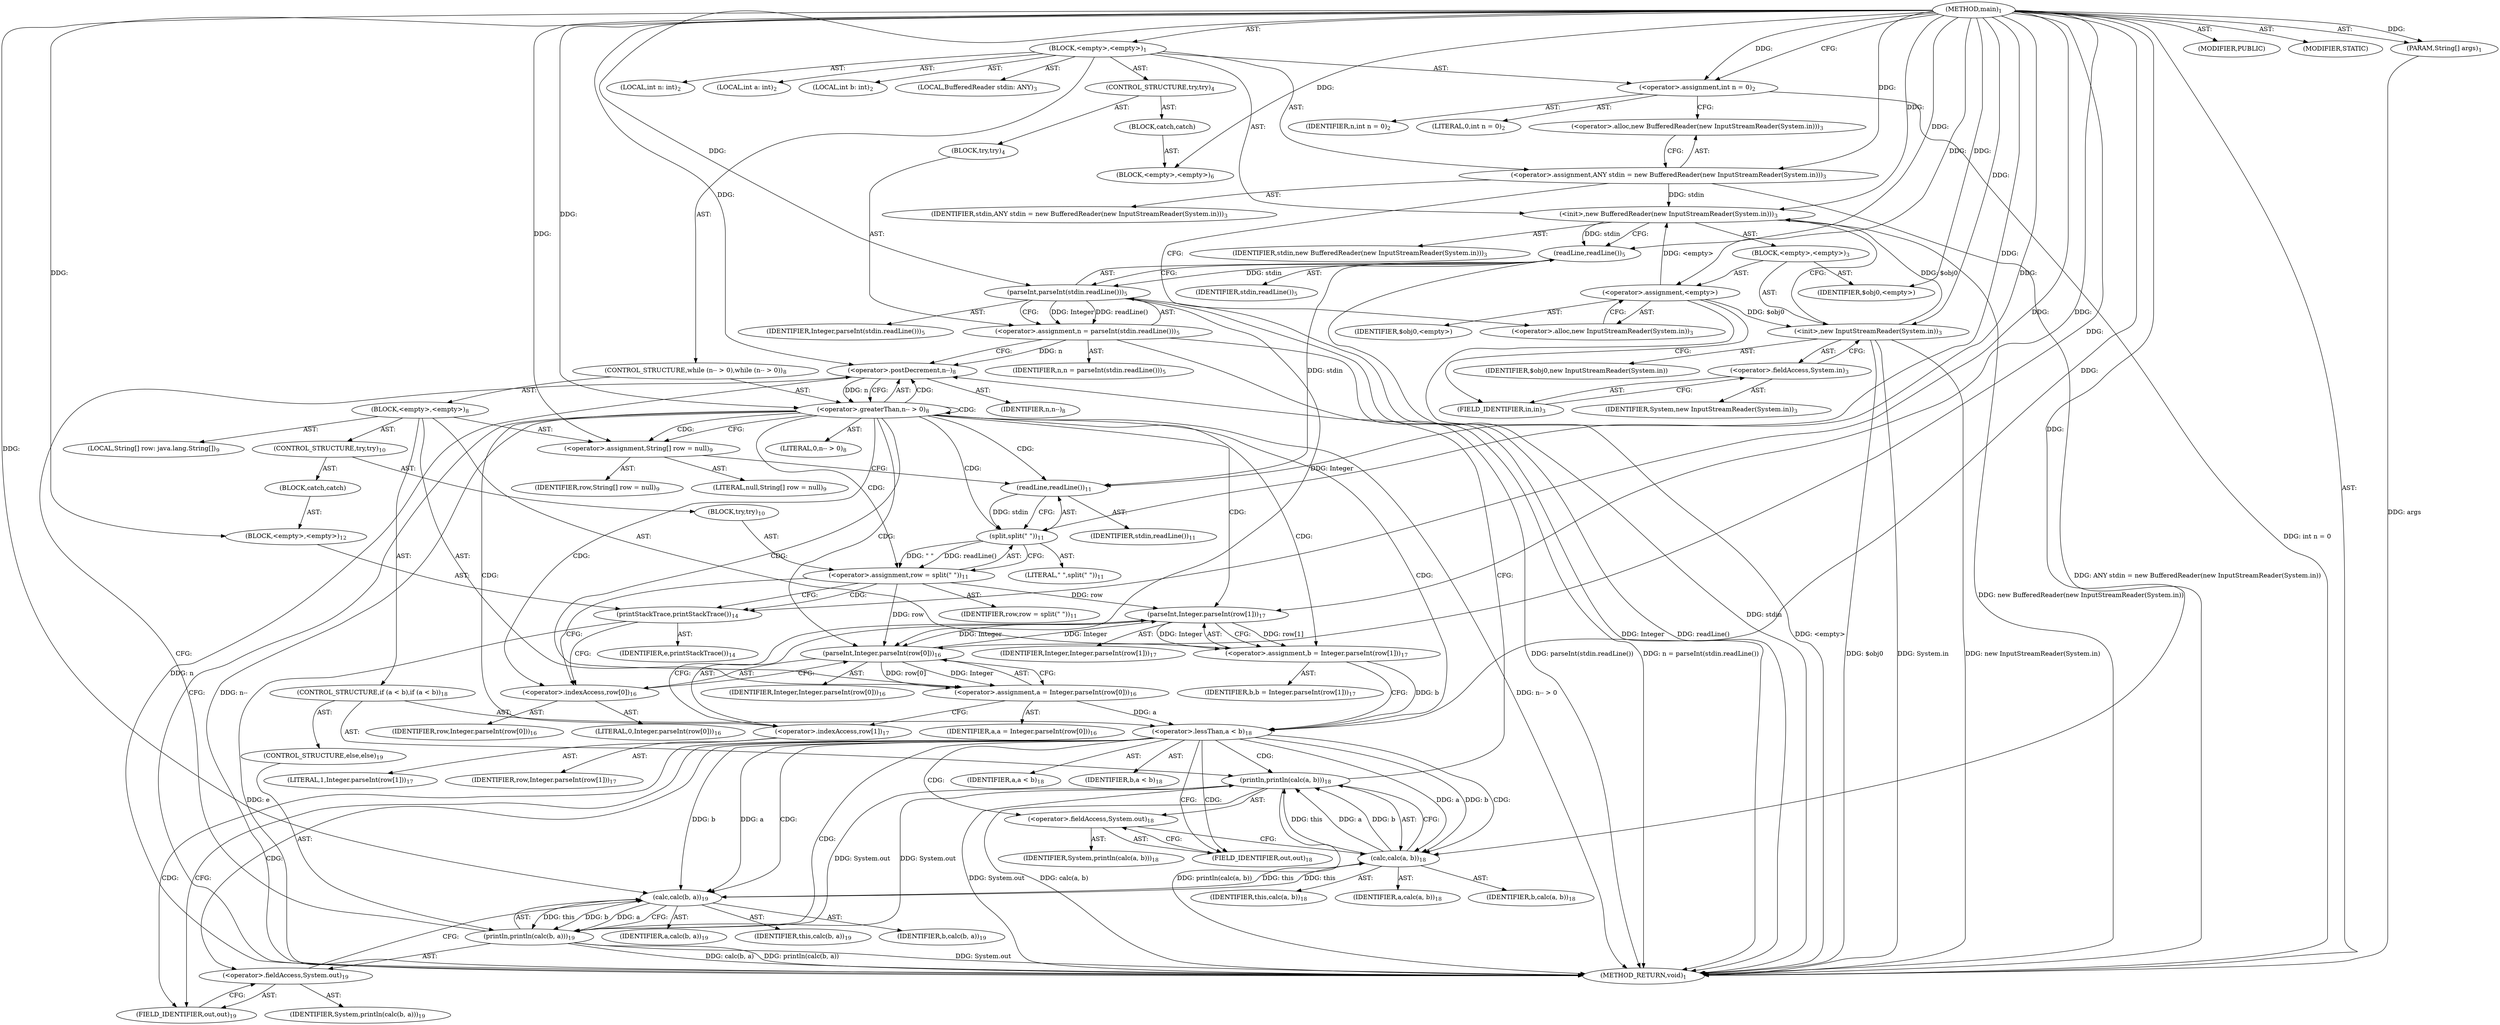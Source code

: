 digraph "main" {  
"19" [label = <(METHOD,main)<SUB>1</SUB>> ]
"20" [label = <(PARAM,String[] args)<SUB>1</SUB>> ]
"21" [label = <(BLOCK,&lt;empty&gt;,&lt;empty&gt;)<SUB>1</SUB>> ]
"22" [label = <(LOCAL,int n: int)<SUB>2</SUB>> ]
"23" [label = <(LOCAL,int a: int)<SUB>2</SUB>> ]
"24" [label = <(LOCAL,int b: int)<SUB>2</SUB>> ]
"25" [label = <(&lt;operator&gt;.assignment,int n = 0)<SUB>2</SUB>> ]
"26" [label = <(IDENTIFIER,n,int n = 0)<SUB>2</SUB>> ]
"27" [label = <(LITERAL,0,int n = 0)<SUB>2</SUB>> ]
"4" [label = <(LOCAL,BufferedReader stdin: ANY)<SUB>3</SUB>> ]
"28" [label = <(&lt;operator&gt;.assignment,ANY stdin = new BufferedReader(new InputStreamReader(System.in)))<SUB>3</SUB>> ]
"29" [label = <(IDENTIFIER,stdin,ANY stdin = new BufferedReader(new InputStreamReader(System.in)))<SUB>3</SUB>> ]
"30" [label = <(&lt;operator&gt;.alloc,new BufferedReader(new InputStreamReader(System.in)))<SUB>3</SUB>> ]
"31" [label = <(&lt;init&gt;,new BufferedReader(new InputStreamReader(System.in)))<SUB>3</SUB>> ]
"3" [label = <(IDENTIFIER,stdin,new BufferedReader(new InputStreamReader(System.in)))<SUB>3</SUB>> ]
"32" [label = <(BLOCK,&lt;empty&gt;,&lt;empty&gt;)<SUB>3</SUB>> ]
"33" [label = <(&lt;operator&gt;.assignment,&lt;empty&gt;)> ]
"34" [label = <(IDENTIFIER,$obj0,&lt;empty&gt;)> ]
"35" [label = <(&lt;operator&gt;.alloc,new InputStreamReader(System.in))<SUB>3</SUB>> ]
"36" [label = <(&lt;init&gt;,new InputStreamReader(System.in))<SUB>3</SUB>> ]
"37" [label = <(IDENTIFIER,$obj0,new InputStreamReader(System.in))> ]
"38" [label = <(&lt;operator&gt;.fieldAccess,System.in)<SUB>3</SUB>> ]
"39" [label = <(IDENTIFIER,System,new InputStreamReader(System.in))<SUB>3</SUB>> ]
"40" [label = <(FIELD_IDENTIFIER,in,in)<SUB>3</SUB>> ]
"41" [label = <(IDENTIFIER,$obj0,&lt;empty&gt;)> ]
"42" [label = <(CONTROL_STRUCTURE,try,try)<SUB>4</SUB>> ]
"43" [label = <(BLOCK,try,try)<SUB>4</SUB>> ]
"44" [label = <(&lt;operator&gt;.assignment,n = parseInt(stdin.readLine()))<SUB>5</SUB>> ]
"45" [label = <(IDENTIFIER,n,n = parseInt(stdin.readLine()))<SUB>5</SUB>> ]
"46" [label = <(parseInt,parseInt(stdin.readLine()))<SUB>5</SUB>> ]
"47" [label = <(IDENTIFIER,Integer,parseInt(stdin.readLine()))<SUB>5</SUB>> ]
"48" [label = <(readLine,readLine())<SUB>5</SUB>> ]
"49" [label = <(IDENTIFIER,stdin,readLine())<SUB>5</SUB>> ]
"50" [label = <(BLOCK,catch,catch)> ]
"51" [label = <(BLOCK,&lt;empty&gt;,&lt;empty&gt;)<SUB>6</SUB>> ]
"52" [label = <(CONTROL_STRUCTURE,while (n-- &gt; 0),while (n-- &gt; 0))<SUB>8</SUB>> ]
"53" [label = <(&lt;operator&gt;.greaterThan,n-- &gt; 0)<SUB>8</SUB>> ]
"54" [label = <(&lt;operator&gt;.postDecrement,n--)<SUB>8</SUB>> ]
"55" [label = <(IDENTIFIER,n,n--)<SUB>8</SUB>> ]
"56" [label = <(LITERAL,0,n-- &gt; 0)<SUB>8</SUB>> ]
"57" [label = <(BLOCK,&lt;empty&gt;,&lt;empty&gt;)<SUB>8</SUB>> ]
"58" [label = <(LOCAL,String[] row: java.lang.String[])<SUB>9</SUB>> ]
"59" [label = <(&lt;operator&gt;.assignment,String[] row = null)<SUB>9</SUB>> ]
"60" [label = <(IDENTIFIER,row,String[] row = null)<SUB>9</SUB>> ]
"61" [label = <(LITERAL,null,String[] row = null)<SUB>9</SUB>> ]
"62" [label = <(CONTROL_STRUCTURE,try,try)<SUB>10</SUB>> ]
"63" [label = <(BLOCK,try,try)<SUB>10</SUB>> ]
"64" [label = <(&lt;operator&gt;.assignment,row = split(&quot; &quot;))<SUB>11</SUB>> ]
"65" [label = <(IDENTIFIER,row,row = split(&quot; &quot;))<SUB>11</SUB>> ]
"66" [label = <(split,split(&quot; &quot;))<SUB>11</SUB>> ]
"67" [label = <(readLine,readLine())<SUB>11</SUB>> ]
"68" [label = <(IDENTIFIER,stdin,readLine())<SUB>11</SUB>> ]
"69" [label = <(LITERAL,&quot; &quot;,split(&quot; &quot;))<SUB>11</SUB>> ]
"70" [label = <(BLOCK,catch,catch)> ]
"71" [label = <(BLOCK,&lt;empty&gt;,&lt;empty&gt;)<SUB>12</SUB>> ]
"72" [label = <(printStackTrace,printStackTrace())<SUB>14</SUB>> ]
"73" [label = <(IDENTIFIER,e,printStackTrace())<SUB>14</SUB>> ]
"74" [label = <(&lt;operator&gt;.assignment,a = Integer.parseInt(row[0]))<SUB>16</SUB>> ]
"75" [label = <(IDENTIFIER,a,a = Integer.parseInt(row[0]))<SUB>16</SUB>> ]
"76" [label = <(parseInt,Integer.parseInt(row[0]))<SUB>16</SUB>> ]
"77" [label = <(IDENTIFIER,Integer,Integer.parseInt(row[0]))<SUB>16</SUB>> ]
"78" [label = <(&lt;operator&gt;.indexAccess,row[0])<SUB>16</SUB>> ]
"79" [label = <(IDENTIFIER,row,Integer.parseInt(row[0]))<SUB>16</SUB>> ]
"80" [label = <(LITERAL,0,Integer.parseInt(row[0]))<SUB>16</SUB>> ]
"81" [label = <(&lt;operator&gt;.assignment,b = Integer.parseInt(row[1]))<SUB>17</SUB>> ]
"82" [label = <(IDENTIFIER,b,b = Integer.parseInt(row[1]))<SUB>17</SUB>> ]
"83" [label = <(parseInt,Integer.parseInt(row[1]))<SUB>17</SUB>> ]
"84" [label = <(IDENTIFIER,Integer,Integer.parseInt(row[1]))<SUB>17</SUB>> ]
"85" [label = <(&lt;operator&gt;.indexAccess,row[1])<SUB>17</SUB>> ]
"86" [label = <(IDENTIFIER,row,Integer.parseInt(row[1]))<SUB>17</SUB>> ]
"87" [label = <(LITERAL,1,Integer.parseInt(row[1]))<SUB>17</SUB>> ]
"88" [label = <(CONTROL_STRUCTURE,if (a &lt; b),if (a &lt; b))<SUB>18</SUB>> ]
"89" [label = <(&lt;operator&gt;.lessThan,a &lt; b)<SUB>18</SUB>> ]
"90" [label = <(IDENTIFIER,a,a &lt; b)<SUB>18</SUB>> ]
"91" [label = <(IDENTIFIER,b,a &lt; b)<SUB>18</SUB>> ]
"92" [label = <(println,println(calc(a, b)))<SUB>18</SUB>> ]
"93" [label = <(&lt;operator&gt;.fieldAccess,System.out)<SUB>18</SUB>> ]
"94" [label = <(IDENTIFIER,System,println(calc(a, b)))<SUB>18</SUB>> ]
"95" [label = <(FIELD_IDENTIFIER,out,out)<SUB>18</SUB>> ]
"96" [label = <(calc,calc(a, b))<SUB>18</SUB>> ]
"97" [label = <(IDENTIFIER,this,calc(a, b))<SUB>18</SUB>> ]
"98" [label = <(IDENTIFIER,a,calc(a, b))<SUB>18</SUB>> ]
"99" [label = <(IDENTIFIER,b,calc(a, b))<SUB>18</SUB>> ]
"100" [label = <(CONTROL_STRUCTURE,else,else)<SUB>19</SUB>> ]
"101" [label = <(println,println(calc(b, a)))<SUB>19</SUB>> ]
"102" [label = <(&lt;operator&gt;.fieldAccess,System.out)<SUB>19</SUB>> ]
"103" [label = <(IDENTIFIER,System,println(calc(b, a)))<SUB>19</SUB>> ]
"104" [label = <(FIELD_IDENTIFIER,out,out)<SUB>19</SUB>> ]
"105" [label = <(calc,calc(b, a))<SUB>19</SUB>> ]
"106" [label = <(IDENTIFIER,this,calc(b, a))<SUB>19</SUB>> ]
"107" [label = <(IDENTIFIER,b,calc(b, a))<SUB>19</SUB>> ]
"108" [label = <(IDENTIFIER,a,calc(b, a))<SUB>19</SUB>> ]
"109" [label = <(MODIFIER,PUBLIC)> ]
"110" [label = <(MODIFIER,STATIC)> ]
"111" [label = <(METHOD_RETURN,void)<SUB>1</SUB>> ]
  "19" -> "20"  [ label = "AST: "] 
  "19" -> "21"  [ label = "AST: "] 
  "19" -> "109"  [ label = "AST: "] 
  "19" -> "110"  [ label = "AST: "] 
  "19" -> "111"  [ label = "AST: "] 
  "21" -> "22"  [ label = "AST: "] 
  "21" -> "23"  [ label = "AST: "] 
  "21" -> "24"  [ label = "AST: "] 
  "21" -> "25"  [ label = "AST: "] 
  "21" -> "4"  [ label = "AST: "] 
  "21" -> "28"  [ label = "AST: "] 
  "21" -> "31"  [ label = "AST: "] 
  "21" -> "42"  [ label = "AST: "] 
  "21" -> "52"  [ label = "AST: "] 
  "25" -> "26"  [ label = "AST: "] 
  "25" -> "27"  [ label = "AST: "] 
  "28" -> "29"  [ label = "AST: "] 
  "28" -> "30"  [ label = "AST: "] 
  "31" -> "3"  [ label = "AST: "] 
  "31" -> "32"  [ label = "AST: "] 
  "32" -> "33"  [ label = "AST: "] 
  "32" -> "36"  [ label = "AST: "] 
  "32" -> "41"  [ label = "AST: "] 
  "33" -> "34"  [ label = "AST: "] 
  "33" -> "35"  [ label = "AST: "] 
  "36" -> "37"  [ label = "AST: "] 
  "36" -> "38"  [ label = "AST: "] 
  "38" -> "39"  [ label = "AST: "] 
  "38" -> "40"  [ label = "AST: "] 
  "42" -> "43"  [ label = "AST: "] 
  "42" -> "50"  [ label = "AST: "] 
  "43" -> "44"  [ label = "AST: "] 
  "44" -> "45"  [ label = "AST: "] 
  "44" -> "46"  [ label = "AST: "] 
  "46" -> "47"  [ label = "AST: "] 
  "46" -> "48"  [ label = "AST: "] 
  "48" -> "49"  [ label = "AST: "] 
  "50" -> "51"  [ label = "AST: "] 
  "52" -> "53"  [ label = "AST: "] 
  "52" -> "57"  [ label = "AST: "] 
  "53" -> "54"  [ label = "AST: "] 
  "53" -> "56"  [ label = "AST: "] 
  "54" -> "55"  [ label = "AST: "] 
  "57" -> "58"  [ label = "AST: "] 
  "57" -> "59"  [ label = "AST: "] 
  "57" -> "62"  [ label = "AST: "] 
  "57" -> "74"  [ label = "AST: "] 
  "57" -> "81"  [ label = "AST: "] 
  "57" -> "88"  [ label = "AST: "] 
  "59" -> "60"  [ label = "AST: "] 
  "59" -> "61"  [ label = "AST: "] 
  "62" -> "63"  [ label = "AST: "] 
  "62" -> "70"  [ label = "AST: "] 
  "63" -> "64"  [ label = "AST: "] 
  "64" -> "65"  [ label = "AST: "] 
  "64" -> "66"  [ label = "AST: "] 
  "66" -> "67"  [ label = "AST: "] 
  "66" -> "69"  [ label = "AST: "] 
  "67" -> "68"  [ label = "AST: "] 
  "70" -> "71"  [ label = "AST: "] 
  "71" -> "72"  [ label = "AST: "] 
  "72" -> "73"  [ label = "AST: "] 
  "74" -> "75"  [ label = "AST: "] 
  "74" -> "76"  [ label = "AST: "] 
  "76" -> "77"  [ label = "AST: "] 
  "76" -> "78"  [ label = "AST: "] 
  "78" -> "79"  [ label = "AST: "] 
  "78" -> "80"  [ label = "AST: "] 
  "81" -> "82"  [ label = "AST: "] 
  "81" -> "83"  [ label = "AST: "] 
  "83" -> "84"  [ label = "AST: "] 
  "83" -> "85"  [ label = "AST: "] 
  "85" -> "86"  [ label = "AST: "] 
  "85" -> "87"  [ label = "AST: "] 
  "88" -> "89"  [ label = "AST: "] 
  "88" -> "92"  [ label = "AST: "] 
  "88" -> "100"  [ label = "AST: "] 
  "89" -> "90"  [ label = "AST: "] 
  "89" -> "91"  [ label = "AST: "] 
  "92" -> "93"  [ label = "AST: "] 
  "92" -> "96"  [ label = "AST: "] 
  "93" -> "94"  [ label = "AST: "] 
  "93" -> "95"  [ label = "AST: "] 
  "96" -> "97"  [ label = "AST: "] 
  "96" -> "98"  [ label = "AST: "] 
  "96" -> "99"  [ label = "AST: "] 
  "100" -> "101"  [ label = "AST: "] 
  "101" -> "102"  [ label = "AST: "] 
  "101" -> "105"  [ label = "AST: "] 
  "102" -> "103"  [ label = "AST: "] 
  "102" -> "104"  [ label = "AST: "] 
  "105" -> "106"  [ label = "AST: "] 
  "105" -> "107"  [ label = "AST: "] 
  "105" -> "108"  [ label = "AST: "] 
  "25" -> "30"  [ label = "CFG: "] 
  "28" -> "35"  [ label = "CFG: "] 
  "31" -> "48"  [ label = "CFG: "] 
  "30" -> "28"  [ label = "CFG: "] 
  "53" -> "111"  [ label = "CFG: "] 
  "53" -> "59"  [ label = "CFG: "] 
  "33" -> "40"  [ label = "CFG: "] 
  "36" -> "31"  [ label = "CFG: "] 
  "44" -> "54"  [ label = "CFG: "] 
  "54" -> "53"  [ label = "CFG: "] 
  "59" -> "67"  [ label = "CFG: "] 
  "74" -> "85"  [ label = "CFG: "] 
  "81" -> "89"  [ label = "CFG: "] 
  "35" -> "33"  [ label = "CFG: "] 
  "38" -> "36"  [ label = "CFG: "] 
  "46" -> "44"  [ label = "CFG: "] 
  "76" -> "74"  [ label = "CFG: "] 
  "83" -> "81"  [ label = "CFG: "] 
  "89" -> "95"  [ label = "CFG: "] 
  "89" -> "104"  [ label = "CFG: "] 
  "92" -> "54"  [ label = "CFG: "] 
  "40" -> "38"  [ label = "CFG: "] 
  "48" -> "46"  [ label = "CFG: "] 
  "64" -> "72"  [ label = "CFG: "] 
  "64" -> "78"  [ label = "CFG: "] 
  "78" -> "76"  [ label = "CFG: "] 
  "85" -> "83"  [ label = "CFG: "] 
  "93" -> "96"  [ label = "CFG: "] 
  "96" -> "92"  [ label = "CFG: "] 
  "101" -> "54"  [ label = "CFG: "] 
  "66" -> "64"  [ label = "CFG: "] 
  "72" -> "78"  [ label = "CFG: "] 
  "95" -> "93"  [ label = "CFG: "] 
  "102" -> "105"  [ label = "CFG: "] 
  "105" -> "101"  [ label = "CFG: "] 
  "67" -> "66"  [ label = "CFG: "] 
  "104" -> "102"  [ label = "CFG: "] 
  "19" -> "25"  [ label = "CFG: "] 
  "20" -> "111"  [ label = "DDG: args"] 
  "25" -> "111"  [ label = "DDG: int n = 0"] 
  "28" -> "111"  [ label = "DDG: ANY stdin = new BufferedReader(new InputStreamReader(System.in))"] 
  "33" -> "111"  [ label = "DDG: &lt;empty&gt;"] 
  "36" -> "111"  [ label = "DDG: $obj0"] 
  "36" -> "111"  [ label = "DDG: System.in"] 
  "36" -> "111"  [ label = "DDG: new InputStreamReader(System.in)"] 
  "31" -> "111"  [ label = "DDG: new BufferedReader(new InputStreamReader(System.in))"] 
  "46" -> "111"  [ label = "DDG: Integer"] 
  "48" -> "111"  [ label = "DDG: stdin"] 
  "46" -> "111"  [ label = "DDG: readLine()"] 
  "44" -> "111"  [ label = "DDG: parseInt(stdin.readLine())"] 
  "44" -> "111"  [ label = "DDG: n = parseInt(stdin.readLine())"] 
  "54" -> "111"  [ label = "DDG: n"] 
  "53" -> "111"  [ label = "DDG: n--"] 
  "53" -> "111"  [ label = "DDG: n-- &gt; 0"] 
  "101" -> "111"  [ label = "DDG: System.out"] 
  "101" -> "111"  [ label = "DDG: calc(b, a)"] 
  "101" -> "111"  [ label = "DDG: println(calc(b, a))"] 
  "92" -> "111"  [ label = "DDG: System.out"] 
  "92" -> "111"  [ label = "DDG: calc(a, b)"] 
  "92" -> "111"  [ label = "DDG: println(calc(a, b))"] 
  "72" -> "111"  [ label = "DDG: e"] 
  "19" -> "20"  [ label = "DDG: "] 
  "19" -> "25"  [ label = "DDG: "] 
  "19" -> "28"  [ label = "DDG: "] 
  "28" -> "31"  [ label = "DDG: stdin"] 
  "19" -> "31"  [ label = "DDG: "] 
  "33" -> "31"  [ label = "DDG: &lt;empty&gt;"] 
  "36" -> "31"  [ label = "DDG: $obj0"] 
  "19" -> "33"  [ label = "DDG: "] 
  "19" -> "41"  [ label = "DDG: "] 
  "46" -> "44"  [ label = "DDG: Integer"] 
  "46" -> "44"  [ label = "DDG: readLine()"] 
  "19" -> "51"  [ label = "DDG: "] 
  "54" -> "53"  [ label = "DDG: n"] 
  "19" -> "53"  [ label = "DDG: "] 
  "19" -> "59"  [ label = "DDG: "] 
  "76" -> "74"  [ label = "DDG: Integer"] 
  "76" -> "74"  [ label = "DDG: row[0]"] 
  "83" -> "81"  [ label = "DDG: Integer"] 
  "83" -> "81"  [ label = "DDG: row[1]"] 
  "33" -> "36"  [ label = "DDG: $obj0"] 
  "19" -> "36"  [ label = "DDG: "] 
  "44" -> "54"  [ label = "DDG: n"] 
  "19" -> "54"  [ label = "DDG: "] 
  "19" -> "46"  [ label = "DDG: "] 
  "48" -> "46"  [ label = "DDG: stdin"] 
  "66" -> "64"  [ label = "DDG: readLine()"] 
  "66" -> "64"  [ label = "DDG: &quot; &quot;"] 
  "19" -> "71"  [ label = "DDG: "] 
  "46" -> "76"  [ label = "DDG: Integer"] 
  "83" -> "76"  [ label = "DDG: Integer"] 
  "19" -> "76"  [ label = "DDG: "] 
  "64" -> "76"  [ label = "DDG: row"] 
  "76" -> "83"  [ label = "DDG: Integer"] 
  "19" -> "83"  [ label = "DDG: "] 
  "64" -> "83"  [ label = "DDG: row"] 
  "74" -> "89"  [ label = "DDG: a"] 
  "19" -> "89"  [ label = "DDG: "] 
  "81" -> "89"  [ label = "DDG: b"] 
  "101" -> "92"  [ label = "DDG: System.out"] 
  "96" -> "92"  [ label = "DDG: this"] 
  "96" -> "92"  [ label = "DDG: a"] 
  "96" -> "92"  [ label = "DDG: b"] 
  "31" -> "48"  [ label = "DDG: stdin"] 
  "19" -> "48"  [ label = "DDG: "] 
  "105" -> "96"  [ label = "DDG: this"] 
  "19" -> "96"  [ label = "DDG: "] 
  "89" -> "96"  [ label = "DDG: a"] 
  "89" -> "96"  [ label = "DDG: b"] 
  "92" -> "101"  [ label = "DDG: System.out"] 
  "105" -> "101"  [ label = "DDG: this"] 
  "105" -> "101"  [ label = "DDG: b"] 
  "105" -> "101"  [ label = "DDG: a"] 
  "67" -> "66"  [ label = "DDG: stdin"] 
  "19" -> "66"  [ label = "DDG: "] 
  "19" -> "72"  [ label = "DDG: "] 
  "96" -> "105"  [ label = "DDG: this"] 
  "19" -> "105"  [ label = "DDG: "] 
  "89" -> "105"  [ label = "DDG: b"] 
  "89" -> "105"  [ label = "DDG: a"] 
  "48" -> "67"  [ label = "DDG: stdin"] 
  "19" -> "67"  [ label = "DDG: "] 
  "53" -> "64"  [ label = "CDG: "] 
  "53" -> "89"  [ label = "CDG: "] 
  "53" -> "66"  [ label = "CDG: "] 
  "53" -> "81"  [ label = "CDG: "] 
  "53" -> "85"  [ label = "CDG: "] 
  "53" -> "67"  [ label = "CDG: "] 
  "53" -> "74"  [ label = "CDG: "] 
  "53" -> "76"  [ label = "CDG: "] 
  "53" -> "59"  [ label = "CDG: "] 
  "53" -> "54"  [ label = "CDG: "] 
  "53" -> "83"  [ label = "CDG: "] 
  "53" -> "53"  [ label = "CDG: "] 
  "53" -> "78"  [ label = "CDG: "] 
  "89" -> "96"  [ label = "CDG: "] 
  "89" -> "102"  [ label = "CDG: "] 
  "89" -> "104"  [ label = "CDG: "] 
  "89" -> "95"  [ label = "CDG: "] 
  "89" -> "92"  [ label = "CDG: "] 
  "89" -> "93"  [ label = "CDG: "] 
  "89" -> "101"  [ label = "CDG: "] 
  "89" -> "105"  [ label = "CDG: "] 
  "64" -> "72"  [ label = "CDG: "] 
}
